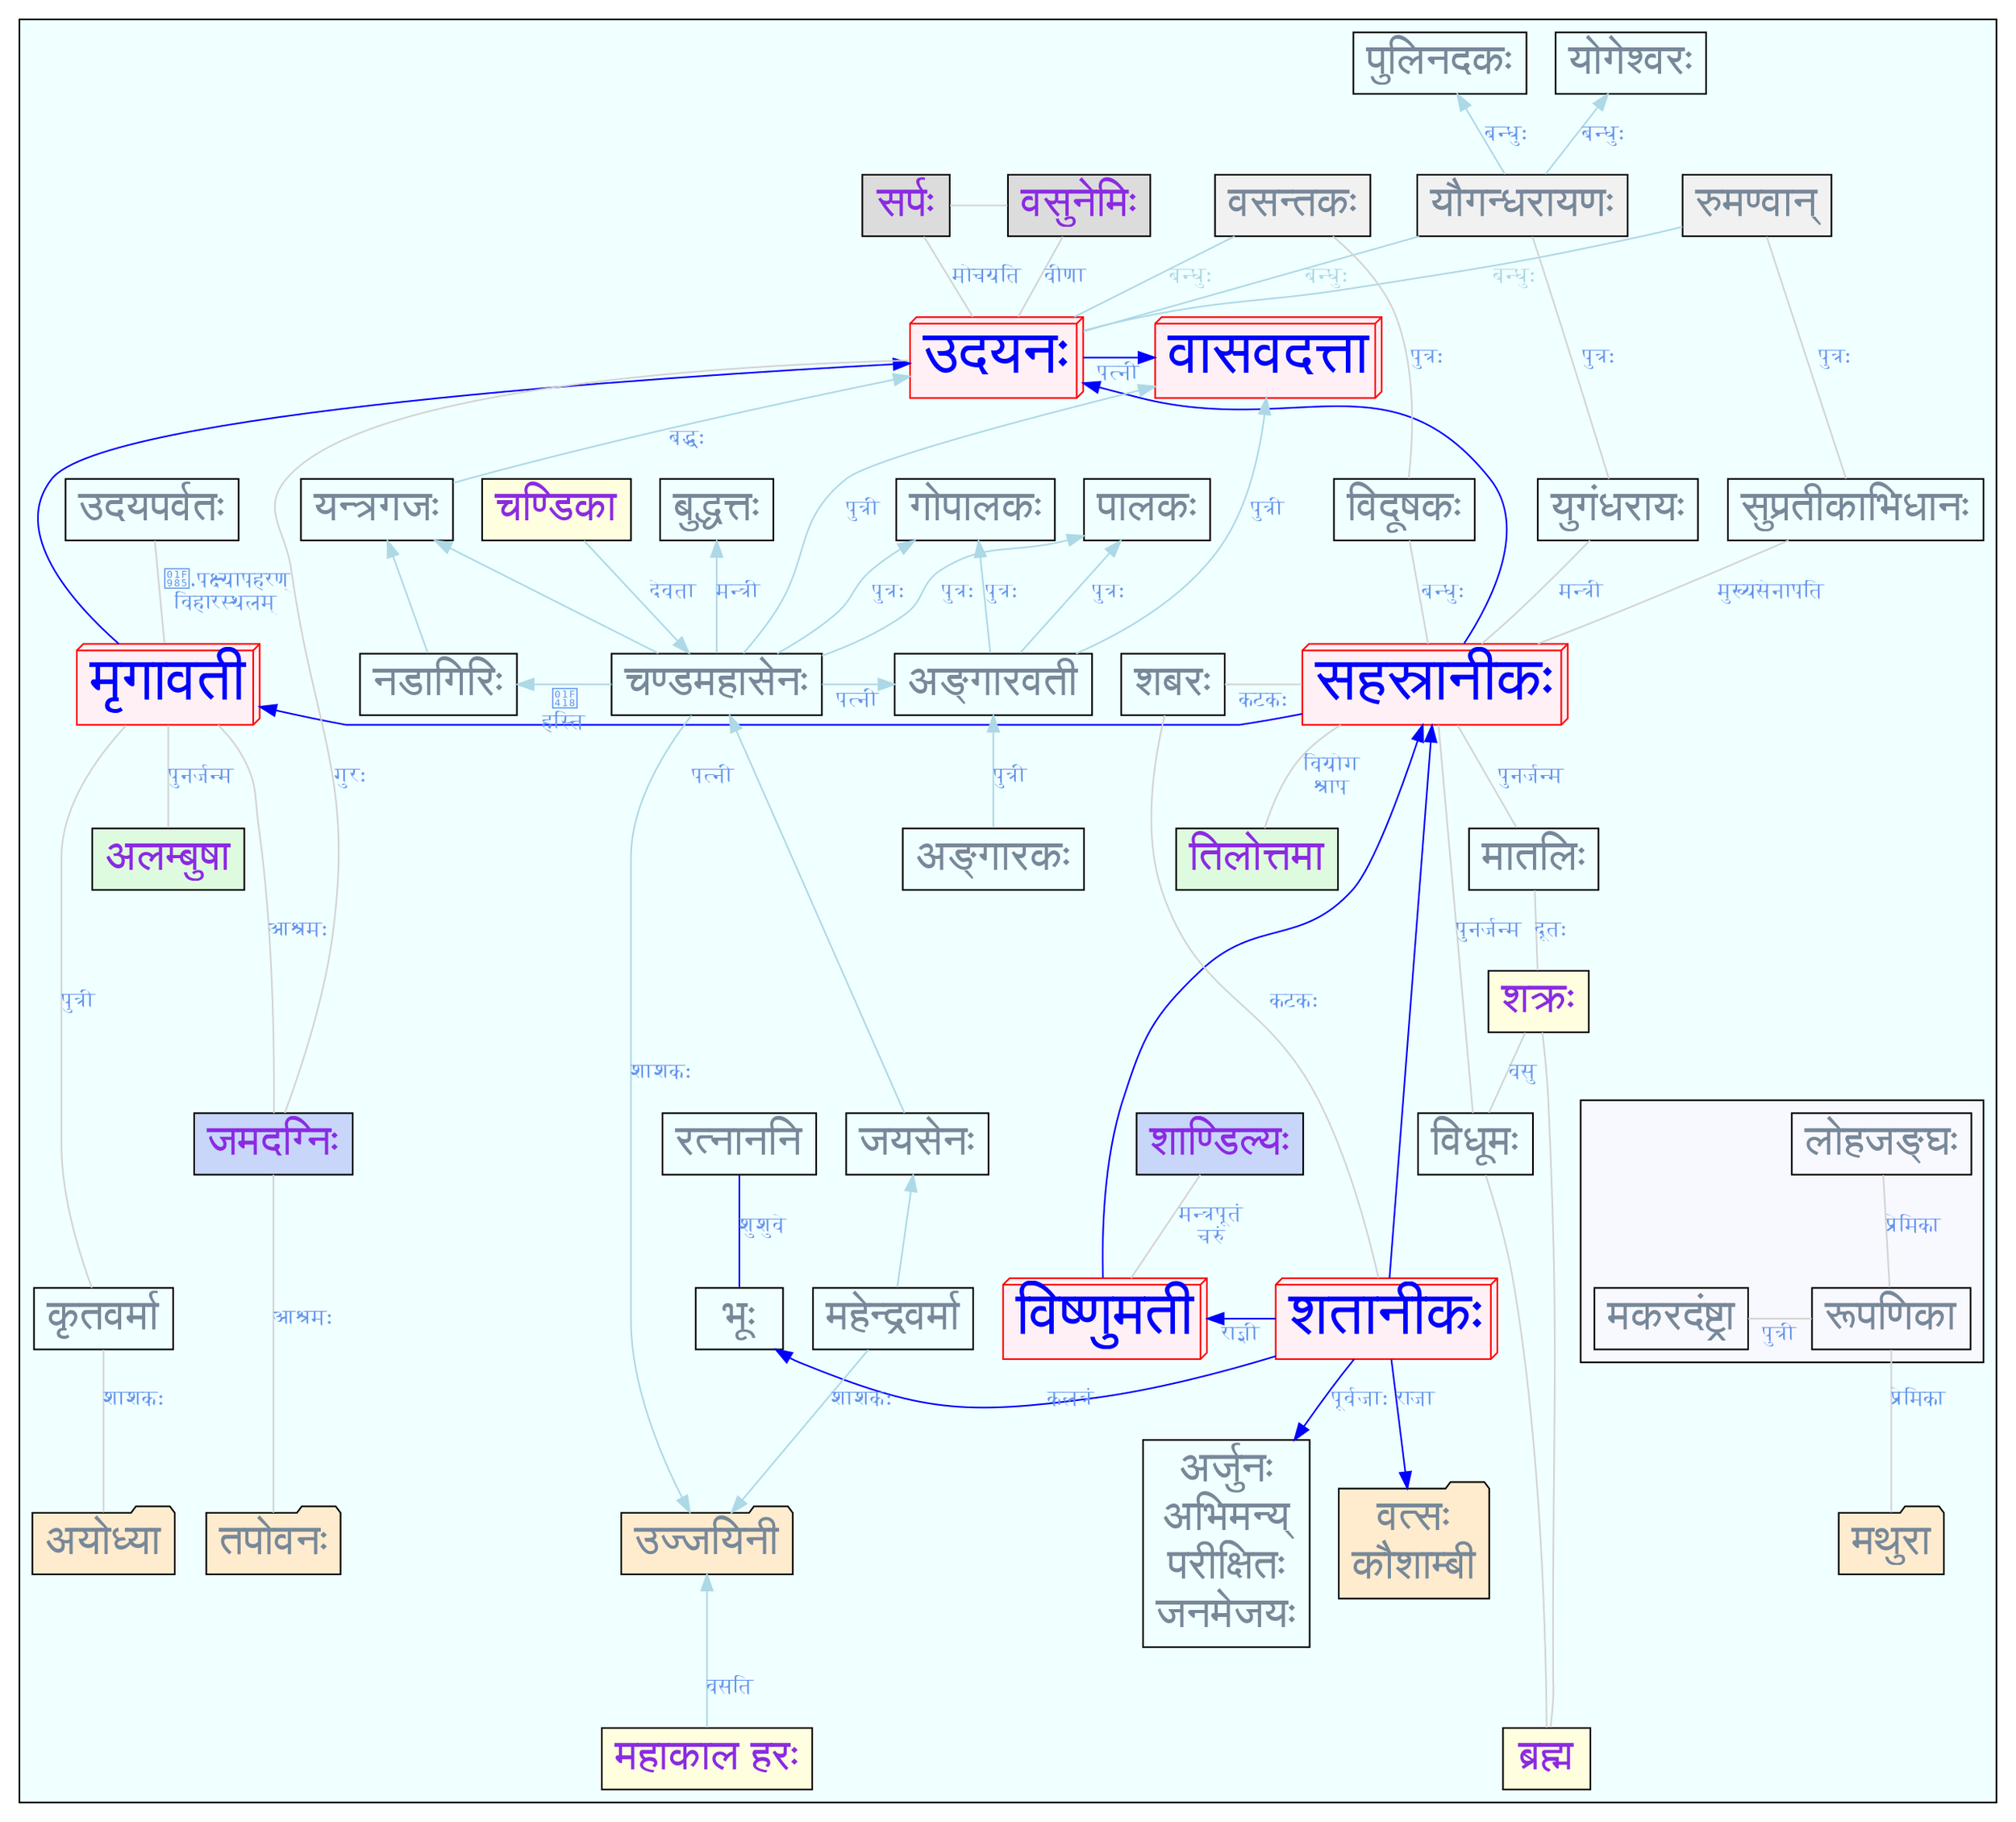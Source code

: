 digraph a {
    node [fontname="Sanskrit 2003"; fontsize=27; fontcolor=lightslategray; shape=box;]
    edge [arrowhead=none; color=gray; fontcolor=gray; fontsize=13; ]
    // concentrate=true
    // overlap=false
    // splines=true
    rankdir=BT

    
    subgraph cluster_शतानीक_family {
        style=filled; fillcolor=azure

   "वत्सः\nकौशाम्बी" , अयोध्या , तपोवनः , उज्जयिनी, मथुरा [fillcolor=blanchedalmond style=filled shape=folder]

    
        // "वत्सः\nकौशाम्बी" , अयोध्या , तपोवनः , उज्जयिनी [fillcolor=blanchedalmond style=filled shape=folder]
        edge [arrowhead=none; color=blue fontcolor=cornflowerblue]
        विष्णुमती -> शतानीकः  [label="राज्ञी" dir=back]    ;
        भूः -> शतानीकः  [label="कलत्रं" dir=back]
        {विष्णुमती , शतानीकः} -> सहस्रानीकः  [arrowhead=normal]
        भूः -> रत्नाननि [label=शुशुवे];
        मृगावती -> सहस्रानीकः  [label="पत्नी" dir=back]
        { सहस्रानीकः , मृगावती } -> उदयनः [arrowhead=normal]
       "अर्जुनः\nअभिमन्य्‌\nपरीक्षितः\nजनमेजयः" -> शतानीकः  [label="पूर्वजाः" dir=back]

        "वत्सः\nकौशाम्बी" -> शतानीकः [label=राजा dir=back ]

        edge [color=lightgrey; arrowhead=none; ]
        विष्णुमती  -> शाण्डिल्यः [label="मन्त्रपूतं\nचरुं" labeldistance=.5] 
        अलम्बुषा -> मृगावती [label="पुनर्जन्म"]
        जमदग्निः -> उदयनः [label="गुरः" ] 
        जमदग्निः -> मृगावती [label="आश्रमः"]
        शबरः -> {  सहस्रानीकः शतानीकः } [label="कटकः"]

        तिलोत्तमा -> सहस्रानीकः [label="वियोग\nश्राप"]
          
        शक्रः ->  मातलिः [label="दूतः"; arrowhead=none]
        विधूमः -> शक्रः [label="वसु";  arrowhead=none]
        ब्रह्म -> {शक्रः ,  विधूमः }  [ arrowhead=none]
        { विधूमः } -> सहस्रानीकः [label="पुनर्जन्म"]
        { मातलिः } -> सहस्रानीकः [label="पुनर्जन्म"]
        मृगावती ->  उदयपर्वतः [label="🦅.पक्ष्यापहरण्\nविहारस्थलम्"]

        कृतवर्मा -> मृगावती [label="पुत्री"] 
        अयोध्या -> कृतवर्मा  [label="शाशकः"]


        उदयनः -> सर्पः [label="मोचयति"]
        सर्पः -> वसुनेमिः
        वसुनेमिः -> उदयनः [label="वीणा"]
        जमदग्निः -> तपोवनः [label="आश्रमः" ]
        

        
       {rank = same; तपोवनः "वत्सः\nकौशाम्बी"  अयोध्या  उज्जयिनी मथुरा}
       {rank = same;  शाण्डिल्यः;  जमदग्निः; विधूमः}
       {rank = same; मृगावती; सहस्रानीकः; शबरः; चण्डमहासेनः}
       {rank=same;  सर्पः वसुनेमिः}


       {rank = same; मृगावती; सहस्रानीकः; शबरः; चण्डमहासेनः}
       {rank = same; उदयनः  वासवदत्ता }
       {rank = same; भूः; विष्णुमती; शतानीकः; }


        subgraph xluster_support {
            edge [color=lightgrey;arrowhead=none;]
            // style=filled
            // fillcolor="#d2fae5"

            सुप्रतीकाभिधानः;
            सहस्रानीकः -> युगंधरायः [label="मन्त्री"];
            सहस्रानीकः  -> सुप्रतीकाभिधानः [label="मुख्यसेनापति"];
            सहस्रानीकः  -> विदूषकः [label="बन्धुः"]

            // शतानीकः -> युगंधरायः [label="मन्त्री"];
            // शतानीकः -> सुप्रतीकाभिधानः [label="मुख्यसेनापति"];
            // शतानीकः -> विदूषकः [label="बन्धुः"]

            node [style=filled; fillcolor="#F1F1F1"; fontcolor=lightslategray; shape=box;]
            सुप्रतीकाभिधानः -> रुमण्वान्‌ [label="पुत्रः"]
            विदूषकः ->वसन्‍तकः [label="पुत्रः"]
            युगंधरायः -> यौगन्धरायणः [label="पुत्रः"]
            
            उदयनः -> यौगन्धरायणः [label="बन्धुः" color=lightblue fontcolor=lightblue]
            उदयनः -> रुमण्वान्‌  [label="बन्धुः" color=lightblue fontcolor=lightblue]
            उदयनः ->वसन्‍तकः [label="बन्धुः" color=lightblue fontcolor=lightblue]
            
            // सहस्रानीकः -> यौगन्धरायणः [label="बन्धुः" color=lightblue fontcolor=lightblue]
            // सहस्रानीकः -> रुमण्वान्‌  [label="बन्धुः" color=lightblue fontcolor=lightblue]
            // सहस्रानीकः ->वसन्‍तकः [label="बन्धुः" color=lightblue fontcolor=lightblue]
        }
        edge [ color=lightblue fontcolor=cornflowerblue arrowhead=normal ]
        उदयनः -> वासवदत्ता [label="पत्नी" color=blue fontcolor=cornflowerblue arrowhead=normal ]
        चण्डमहासेनः -> अङ्गारवती [label="पत्नी" ] 
        अङ्गारकः -> अङ्गारवती [label="पुत्री" ] 
        {rank=same; चण्डमहासेनः  अङ्गारवती } 
        {चण्डमहासेनः, अङ्गारवती } -> वासवदत्ता [label="पुत्री" ] 
        {चण्डमहासेनः, अङ्गारवती } -> { पालकः , गोपालकः }[label="पुत्रः" ] 
        // { rank=same; पालकः , गोपालकः }
        चण्डमहासेनः ->  उज्जयिनी [label="शाशकः" ]
        चण्डमहासेनः ->  बुद्धत्तः [label="मन्त्री " ]
        "महाकाल हरः" -> उज्जयिनी [label="वसति" ] 
        चण्डमहासेनः -> चण्डिका [dir=back label="देवता"]
        चण्डमहासेनः -> नडागिरिः [label="🐘\nहस्ति"  ]
        चण्डमहासेनः -> यन्त्रगजः 
        नडागिरिः -> यन्त्रगजः 
        यन्त्रगजः -> उदयनः [label="बद्धः"]
        यौगन्धरायणः -> पुलिनदकः   [label="बन्धुः" ]
        यौगन्धरायणः -> योगेश्वरः   [label="बन्धुः" ]

        महेन्द्रवर्मा -> जयसेनः -> चण्डमहासेनः
        महेन्द्रवर्मा ->  उज्जयिनी [label="शाशकः" ]
        {rank=same; महेन्द्रवर्मा  कृतवर्मा}
        {rank=same; "महाकाल हरः"  ब्रह्म  }
        // {rank=same;  नडागिरिः शाण्डिल्यः}
        {rank=same;  नडागिरिः अङ्गारवती }

        subgraph cluster_रूपणिका {
            style=filled; fillcolor=ghostwhite
            edge [color=lightgrey; arrowhead=none;]
            मकरदंष्ट्रा -> रूपणिका [label="पुत्री"]
            रूपणिका -> लोहजङ्घः [label="प्रेमिका"]
            मथुरा -> रूपणिका [label="प्रेमिका"]
            
            {rank=same; मकरदंष्ट्रा रूपणिका}
            

            // label = "मथुरा"
        }
    }

    उदयनः ,  वासवदत्ता , मृगावती , सहस्रानीकः , विष्णुमती , शतानीकः  
        [shape=box3d; color=red; fontcolor=blue; fillcolor=lavenderblush; style=filled;  fontsize=38; ]
    ब्रह्म, "महाकाल हरः", चण्डिका , शक्रः [style=filled fillcolor=lightyellow fontcolor=blueviolet]
    वसुनेमिः, सर्पः [style=filled fillcolor=gainsboro fontcolor=blueviolet]
    अलम्बुषा, तिलोत्तमा [style=filled fillcolor="#dffbdf" fontcolor=blueviolet]
    शाण्डिल्यः, जमदग्निः [style=filled fillcolor="#727def50" fontcolor=blueviolet]
}
